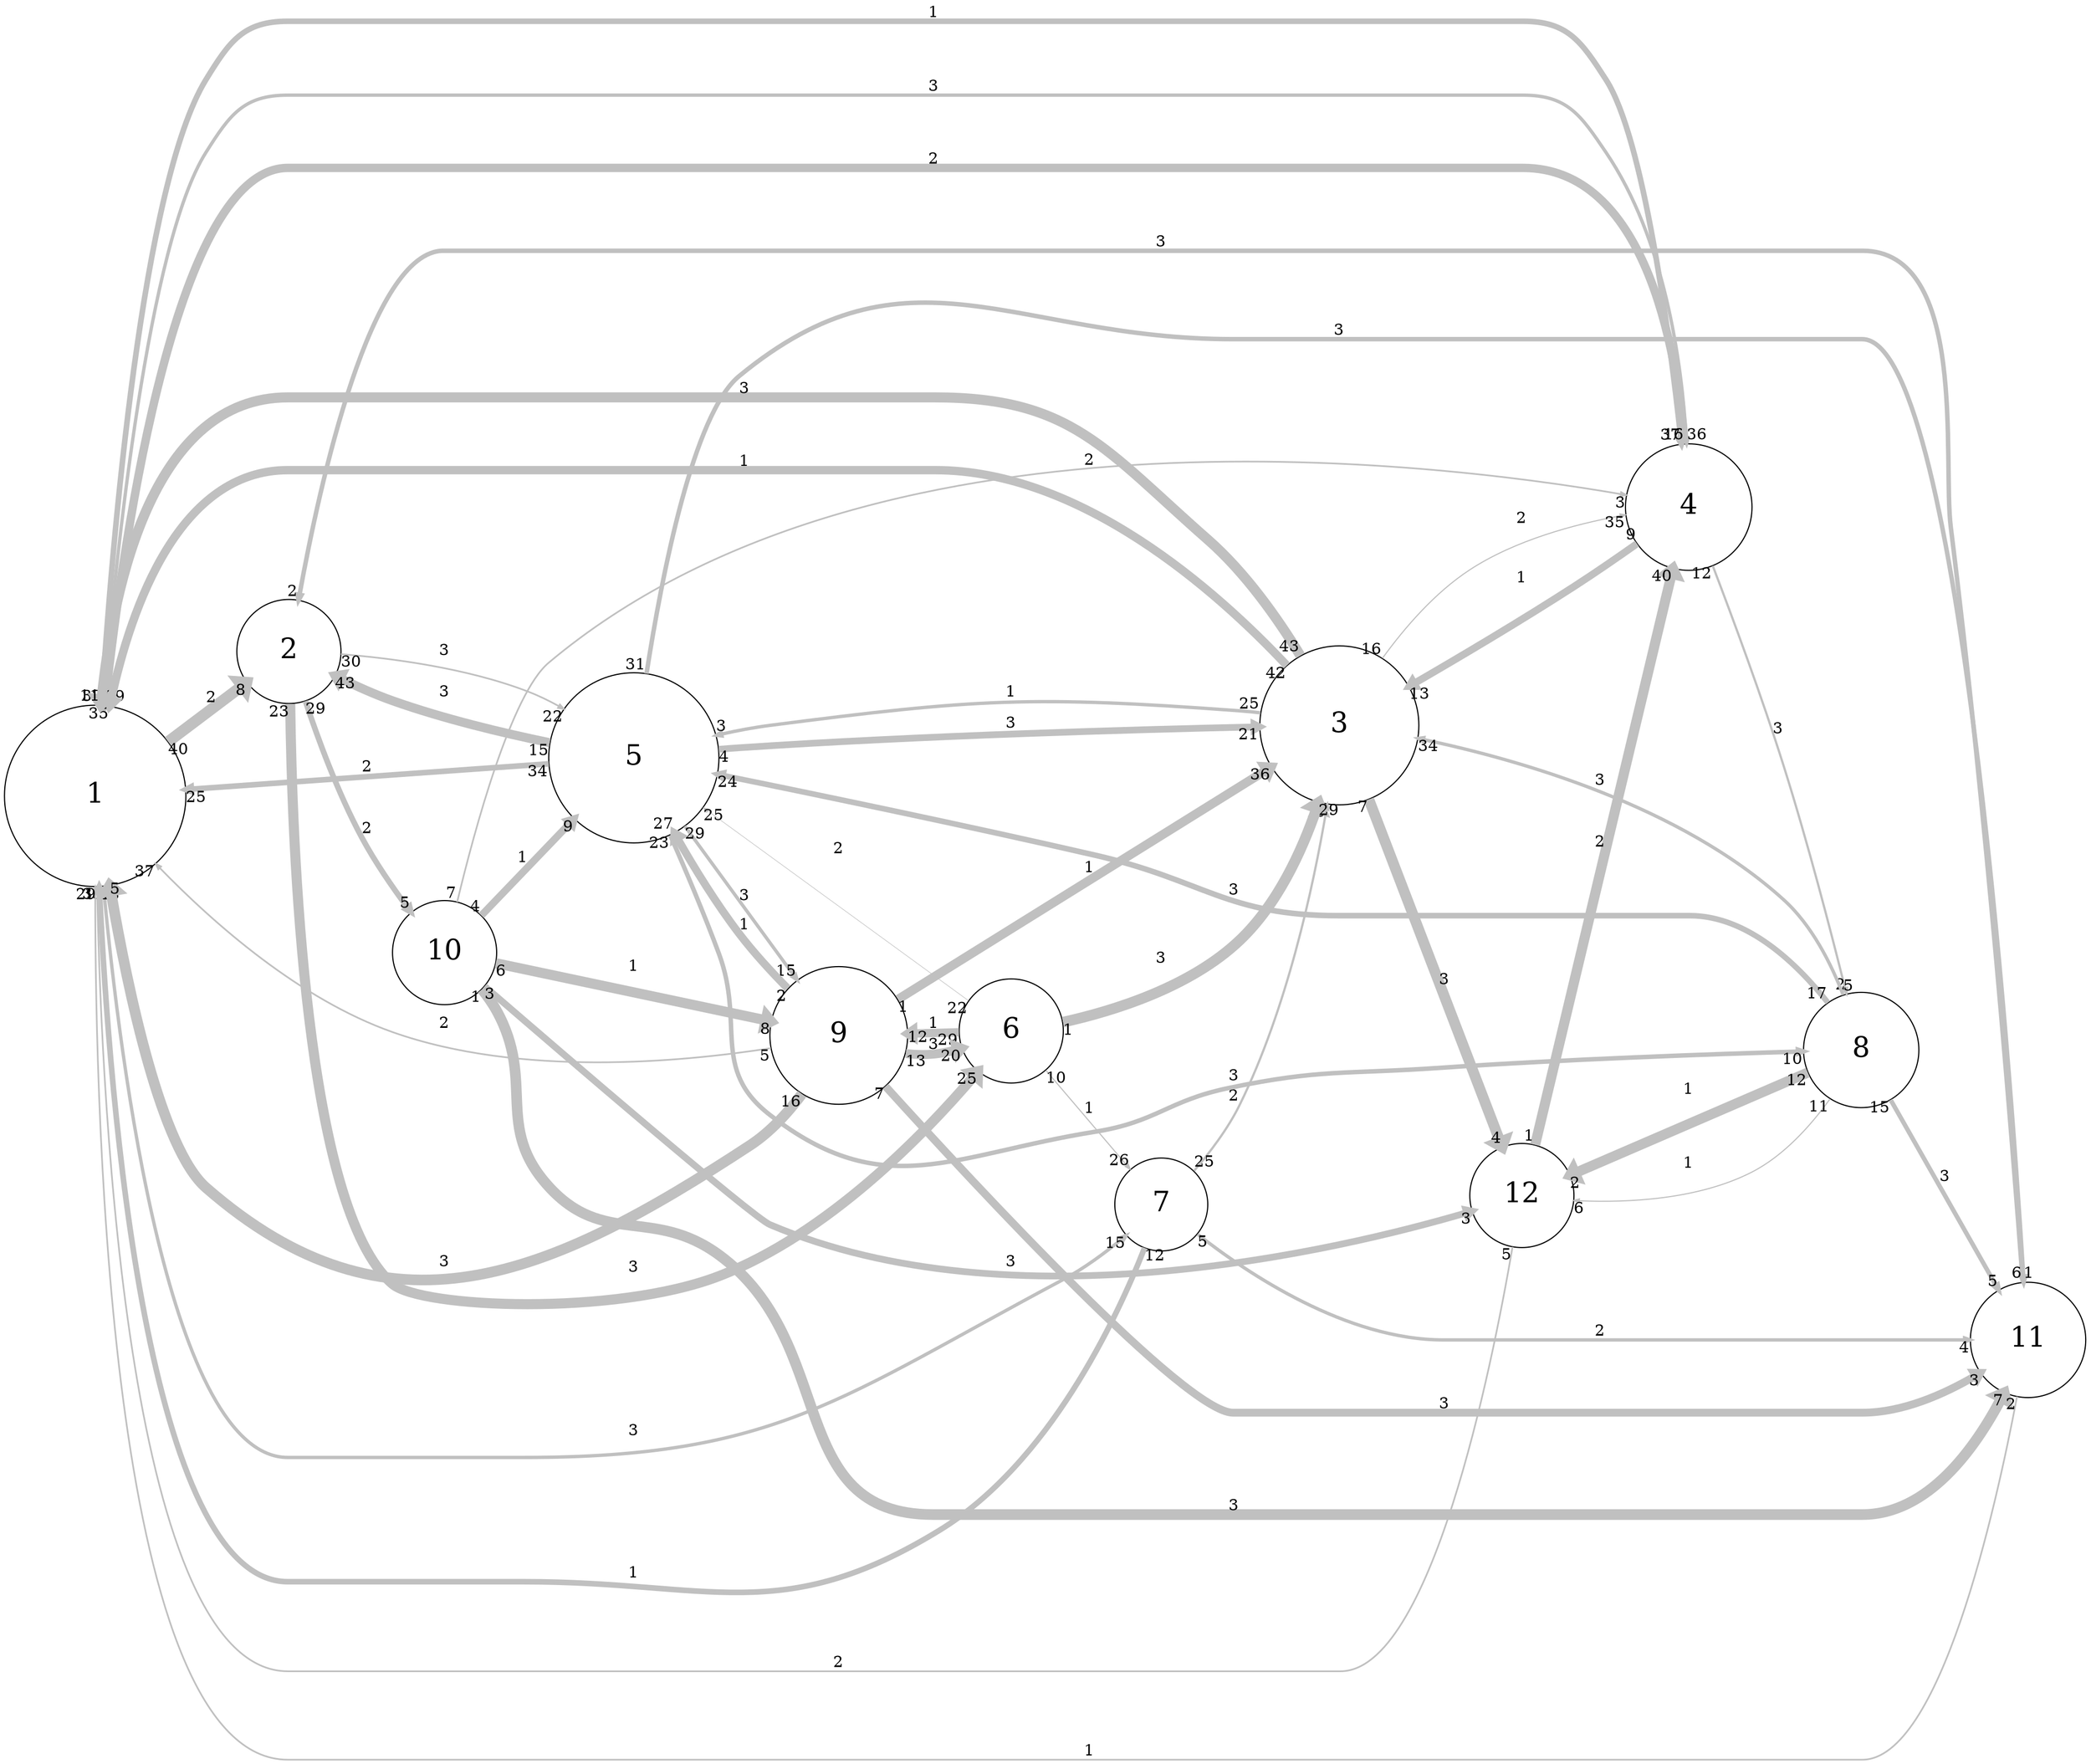 digraph "" {
	graph [bb="0,0,1825.2,1314.5",
		overlap=false,
		rankdir=LR,
		ratio=0.5,
		scale=1,
		splines=spline
	];
	node [fontsize=25,
		label="\N",
		shape=circle
	];
	edge [arrowsize=0.5,
		splines=true
	];
	0	[height=2.25,
		label=1,
		pos="81.159,631",
		width=2.25];
	1	[height=1.2955,
		label=2,
		pos="251.16,631",
		width=1.2955];
	0 -> 1	[key=0,
		capacity=2,
		color=grey,
		from_pd=39,
		head_lp="200.72,622.75",
		headlabel=8,
		label=2,
		lp="183.16,639.25",
		penwidth=10.0,
		pos="e,204.1,631 162.22,631 172.1,631 182.05,631 191.53,631",
		pt=1,
		tail_lp="168.97,622.75",
		taillabel=40,
		to_pd=7];
	3	[height=1.5682,
		label=4,
		pos="1477.2,846",
		width=1.5682];
	0 -> 3	[key=0,
		capacity=1,
		color=grey,
		from_pd=3,
		head_lp="1428.1,875.67",
		headlabel=37,
		label=1,
		lp="816.16,1250.2",
		penwidth=5.0,
		pos="e,1434.8,883.92 87.752,712.02 98.598,849.7 126.27,1122 179.78,1200 200.39,1230 213.73,1242 250.16,1242 250.16,1242 250.16,1242 1332.2,\
1242 1486.2,1242 1360.8,1048.9 1420.7,907 1422.8,902.15 1425.4,897.43 1428.3,892.9",
		pt=11,
		tail_lp="91.127,720.27",
		taillabel=4,
		to_pd=36];
	0 -> 3	[key=1,
		capacity=3,
		color=grey,
		from_pd=31,
		head_lp="1428.1,892.15",
		headlabel=36,
		label=3,
		lp="816.16,1306.2",
		penwidth=3.0,
		pos="e,1434.8,883.9 85.58,712.12 95.288,889.88 130.59,1298 250.16,1298 250.16,1298 250.16,1298 1332.2,1298 1376.3,1298 1385.8,1268.8 \
1402.5,1228 1429.7,1161.9 1393.1,972.89 1420.7,907 1423,901.63 1425.9,896.43 1429.2,891.47",
		pt=15,
		tail_lp="78.83,720.37",
		taillabel=32,
		to_pd=35];
	6	[height=1.1591,
		label=7,
		pos="1015.2,162",
		width=1.1591];
	0 -> 6	[key=0,
		capacity=3,
		color=grey,
		from_pd=32,
		head_lp="972.03,132.4",
		headlabel=15,
		label=3,
		lp="553.16,80.25",
		penwidth=3.0,
		pos="e,978.78,140.65 81.934,549.52 85.094,445.53 102.48,263.3 179.78,131 200.52,95.512 209.06,71 250.16,71 250.16,71 250.16,71 456.16,\
71 679.7,71 742.18,64.3 955.53,131 960.41,132.52 965.36,134.45 970.2,136.6",
		pt=15,
		tail_lp="75.184,541.27",
		taillabel=33,
		to_pd=14];
	4	[height=2.1136,
		label=5,
		pos="553.16,493",
		width=2.1136];
	1 -> 4	[key=0,
		capacity=3,
		color=grey,
		from_pd=29,
		head_lp="476.68,516.36",
		headlabel=22,
		label=3,
		lp="387.16,596.25",
		penwidth=1.5,
		pos="e,483.43,524.61 293.87,611.81 341.08,590.1 418.92,554.29 476.83,527.65",
		pt=18,
		tail_lp="300.62,603.56",
		taillabel=30,
		to_pd=21];
	5	[height=1.2955,
		label=6,
		pos="884.16,417",
		width=1.2955];
	1 -> 5	[key=0,
		capacity=3,
		color=grey,
		from_pd=22,
		head_lp="859.98,460.44",
		headlabel=25,
		label=3,
		lp="553.16,646.25",
		penwidth=9.0,
		pos="e,853.23,452.19 297.95,636.24 374.46,643.18 531.89,649.64 653.53,603 731.51,573.1 803.17,506.02 845.01,461.13",
		pt=3,
		tail_lp="304.7,627.99",
		taillabel=23,
		to_pd=24];
	9	[height=1.2955,
		label=10,
		pos="387.16,841",
		width=1.2955];
	1 -> 9	[key=0,
		capacity=2,
		color=grey,
		from_pd=28,
		head_lp="364.55,793.6",
		headlabel=5,
		label=2,
		lp="319.16,744.25",
		penwidth=5.0,
		pos="e,361.18,801.85 277.05,670.01 299.17,704.67 331.58,755.47 355.33,792.69",
		pt=11,
		tail_lp="270.3,678.26",
		taillabel=29,
		to_pd=4];
	3 -> 0	[key=0,
		capacity=2,
		color=grey,
		from_pd=15,
		head_lp="96.419,720.25",
		headlabel=39,
		label=2,
		lp="816.16,1194.2",
		penwidth=7.5,
		pos="e,89.669,712 1436.2,885.08 1430.5,892 1425.1,899.43 1420.7,907 1355.3,1020.9 1463.5,1189 1332.2,1189 1077.2,1189 1077.2,1189 1077.2,\
1189 924.71,1189 886.61,1186 734.16,1186 250.16,1186 250.16,1186 250.16,1186 154.71,1186 108.48,881.47 90.933,723.57",
		pt=6,
		tail_lp="1443,893.33",
		taillabel=16,
		to_pd=38];
	2	[height=1.9773,
		label=3,
		pos="1170.2,698",
		width=1.9773];
	3 -> 2	[key=0,
		capacity=1,
		color=grey,
		from_pd=8,
		head_lp="1248.3,690.22",
		headlabel=13,
		label=1,
		lp="1331.2,741.25",
		penwidth=6.5,
		pos="e,1241.6,698.47 1446.2,798.53 1429,775.26 1405.4,748.99 1377.8,733.5 1340,712.3 1292.7,703.14 1252.9,699.41",
		pt=8,
		tail_lp="1449.6,790.28",
		taillabel=9,
		to_pd=12];
	7	[height=1.4318,
		label=8,
		pos="1628.2,619",
		width=1.4318];
	3 -> 7	[key=0,
		capacity=3,
		color=grey,
		from_pd=11,
		head_lp="1604.7,671.86",
		headlabel=2,
		label=3,
		lp="1555.2,750.25",
		penwidth=2.0,
		pos="e,1601.4,663.61 1511.4,800.91 1526.2,780.44 1543.6,755.75 1558.5,733 1571.7,712.86 1585.6,690.23 1597.3,670.47",
		pt=17,
		tail_lp="1518.2,792.66",
		taillabel=12,
		to_pd=1];
	6 -> 0	[key=0,
		capacity=1,
		color=grey,
		from_pd=11,
		head_lp="99.781,542.22",
		headlabel=48,
		label=1,
		lp="553.16,153.25",
		penwidth=5.0,
		pos="e,93.031,550.47 973.96,153.95 948.6,149.55 915.09,145 885.16,145 250.16,145 250.16,145 250.16,145 167.56,145 116.59,398.95 94.684,\
539.71",
		pt=11,
		tail_lp="967.21,162.2",
		taillabel=12,
		to_pd=47];
	6 -> 2	[key=0,
		capacity=2,
		color=grey,
		from_pd=24,
		head_lp="1168.3,618.84",
		headlabel=19,
		label=2,
		lp="1078.2,283.25",
		penwidth=2.0,
		pos="e,1161.6,627.09 1039.8,196.01 1053.8,217.61 1070.9,246.65 1081.5,274.5 1125.7,390.11 1149.3,532.44 1160.6,619.14",
		pt=17,
		tail_lp="1033.1,204.26",
		taillabel=25,
		to_pd=18];
	10	[height=1.4318,
		label=11,
		pos="1773.2,259",
		width=1.4318];
	6 -> 10	[key=0,
		capacity=2,
		color=grey,
		from_pd=4,
		head_lp="1735.6,211.98",
		headlabel=4,
		label=2,
		lp="1399.2,171.25",
		penwidth=3.0,
		pos="e,1739,220.23 1057.1,162.41 1087.9,162.69 1131.2,163 1169.2,163 1169.2,163 1169.2,163 1629.2,163 1668.8,163 1705.8,188.77 1732.2,\
213.61",
		pt=15,
		tail_lp="1060.4,154.16",
		taillabel=5,
		to_pd=3];
	4 -> 0	[key=0,
		capacity=2,
		color=grey,
		from_pd=33,
		head_lp="141.16,576.53",
		headlabel=25,
		label=2,
		lp="319.16,507.25",
		penwidth=5.0,
		pos="e,147.91,584.78 477.5,483.77 436.42,480.97 384.92,481.25 340.52,493 274.6,510.45 206.84,547.49 157.26,578.8",
		pt=11,
		tail_lp="470.75,475.52",
		taillabel=34,
		to_pd=24];
	4 -> 1	[key=0,
		capacity=3,
		color=grey,
		from_pd=14,
		head_lp="269.29,582.91",
		headlabel=43,
		label=3,
		lp="387.16,535.25",
		penwidth=8.0,
		pos="e,276.04,591.16 476.98,492.75 434.54,495.56 381.88,504.21 340.52,527.5 317.61,540.4 297.92,561.65 282.98,581.54",
		pt=5,
		tail_lp="470.23,501",
		taillabel=15,
		to_pd=42];
	4 -> 2	[key=0,
		capacity=3,
		color=grey,
		from_pd=3,
		head_lp="1092.3,697.89",
		headlabel=21,
		label=3,
		lp="884.16,714.25",
		penwidth=6.0,
		pos="e,1099,706.14 595.5,556.45 615.65,582.92 641.98,611.88 671.8,631 799.36,712.78 983.14,714.37 1087.9,706.98",
		pt=9,
		tail_lp="592.13,564.7",
		taillabel=4,
		to_pd=20];
	4 -> 7	[key=0,
		capacity=3,
		color=grey,
		from_pd=22,
		head_lp="1577.2,583.67",
		headlabel=10,
		label=3,
		lp="1078.2,568.25",
		penwidth=4.0,
		pos="e,1583.9,591.92 627.86,509.58 706.76,526.42 835.88,551.34 948.78,561 951.77,561.26 952.53,561.01 955.53,561 1050.5,560.78 1074.2,\
560 1169.2,560 1169.2,560 1169.2,560 1478.2,560 1511.8,560 1546.8,573.13 1574.5,587",
		pt=13,
		tail_lp="634.61,501.33",
		taillabel=23,
		to_pd=9];
	8	[height=1.7045,
		label=9,
		pos="733.16,375",
		width=1.7045];
	4 -> 8	[key=0,
		capacity=3,
		color=grey,
		from_pd=28,
		head_lp="674.79,400.31",
		headlabel=15,
		label=3,
		lp="650.16,439.25",
		penwidth=3.0,
		pos="e,681.54,408.56 617.17,451.23 635.63,438.99 655.73,425.67 673.89,413.63",
		pt=15,
		tail_lp="623.92,459.48",
		taillabel=29,
		to_pd=14];
	4 -> 10	[key=0,
		capacity=3,
		color=grey,
		from_pd=30,
		head_lp="1755.8,200.79",
		headlabel=1,
		label=3,
		lp="1170.2,72.25",
		penwidth=4.0,
		pos="e,1759.2,209.04 581.32,422.15 596.96,387.34 619.04,346.27 646.78,315 712.4,241.03 915.29,64 1014.2,64 1014.2,64 1014.2,64 1629.2,\
64 1696.8,64 1736,141.33 1755.7,198.6",
		pt=13,
		tail_lp="588.07,413.9",
		taillabel=31,
		to_pd=0];
	5 -> 6	[key=0,
		capacity=1,
		color=grey,
		from_pd=9,
		head_lp="1002.2,207.21",
		headlabel=26,
		label=1,
		lp="952.16,298.25",
		penwidth=1.0,
		pos="e,995.46,198.96 906.17,375.46 929.98,328.4 968.58,252.1 992.61,204.61",
		pt=19,
		tail_lp="912.92,367.21",
		taillabel=10,
		to_pd=25];
	5 -> 4	[key=0,
		capacity=2,
		color=grey,
		from_pd=21,
		head_lp="635.29,484.43",
		headlabel=25,
		label=2,
		lp="733.16,480.25",
		penwidth=0.5,
		pos="e,628.54,480.31 839.7,431.77 825.41,436.34 809.37,441.18 794.52,445 741.55,458.61 681.18,470.66 634.2,479.27",
		pt=20,
		tail_lp="832.95,423.52",
		taillabel=22,
		to_pd=24];
	5 -> 2	[key=0,
		capacity=3,
		color=grey,
		from_pd=0,
		head_lp="1139.1,622.32",
		headlabel=29,
		label=3,
		lp="1015.2,499.25",
		penwidth=9.5,
		pos="e,1145.9,630.57 929.86,427.6 967.44,438.41 1020.7,458.37 1056.9,491.5 1094.8,526.2 1122.6,576.74 1141,619.13",
		pt=2,
		tail_lp="933.23,419.35",
		taillabel=1,
		to_pd=28];
	5 -> 8	[key=0,
		capacity=1,
		color=grey,
		from_pd=28,
		head_lp="801.15,371.57",
		headlabel=12,
		label=1,
		lp="816.16,394.25",
		penwidth=7.5,
		pos="e,794.4,379.82 842.92,394.56 835.33,391.06 827.33,387.83 819.53,385.5 815.15,384.19 810.6,383.04 805.97,382.03",
		pt=6,
		tail_lp="836.17,386.31",
		taillabel=29,
		to_pd=11];
	9 -> 3	[key=0,
		capacity=2,
		color=grey,
		from_pd=6,
		head_lp="1416.9,837.49",
		headlabel=3,
		label=2,
		lp="952.16,851.25",
		penwidth=1.5,
		pos="e,1420.3,845.74 434.21,841.21 606.71,842 1214.8,844.8 1413.1,845.71",
		pt=18,
		tail_lp="437.59,832.96",
		taillabel=7,
		to_pd=2];
	9 -> 4	[key=0,
		capacity=1,
		color=grey,
		from_pd=3,
		head_lp="510.18,566.55",
		headlabel=9,
		label=1,
		lp="455.16,686.25",
		penwidth=6.5,
		pos="e,513.55,558.3 404.58,797.3 421.41,753.59 449.03,684.72 477.07,627 486.45,607.68 497.36,587.26 507.91,568.34",
		pt=8,
		tail_lp="401.21,789.05",
		taillabel=4,
		to_pd=8];
	11	[height=1.2955,
		label=12,
		pos="1331.2,951",
		width=1.2955];
	9 -> 11	[key=0,
		capacity=3,
		color=grey,
		from_pd=2,
		head_lp="1280.9,938.86",
		headlabel=3,
		label=3,
		lp="884.16,920.25",
		penwidth=6.0,
		pos="e,1284.3,947.11 433.27,849.94 439.48,851.05 445.78,852.1 451.78,853 760.26,899.23 1132.7,933.84 1273,946.13",
		pt=9,
		tail_lp="436.65,858.19",
		taillabel=3,
		to_pd=2];
	9 -> 8	[key=0,
		capacity=1,
		color=grey,
		from_pd=5,
		head_lp="691.17,408.54",
		headlabel=8,
		label=1,
		lp="553.16,806.25",
		penwidth=9.0,
		pos="e,687.8,416.79 430.77,823.2 485.98,797.79 580.88,745.66 629.25,670 685.01,582.78 625.63,533.65 671.8,441 674.3,435.97 677.31,431.04 \
680.62,426.28",
		pt=3,
		tail_lp="434.14,814.95",
		taillabel=6,
		to_pd=7];
	9 -> 10	[key=0,
		capacity=3,
		color=grey,
		from_pd=0,
		head_lp="1765.1,319.01",
		headlabel=7,
		label=3,
		lp="1078.2,1070.2",
		penwidth=9.5,
		pos="e,1768.4,310.76 422.94,871.6 470.42,911.9 559.63,982.5 646.78,1024 820.16,1106.5 885.14,1062 1077.2,1062 1077.2,1062 1077.2,1062 \
1629.2,1062 1704.1,1062 1752.9,513.28 1767.5,323.03",
		pt=2,
		tail_lp="419.57,863.35",
		taillabel=1,
		to_pd=6];
	2 -> 0	[key=0,
		capacity=1,
		color=grey,
		from_pd=41,
		head_lp="97.057,703.46",
		headlabel=35,
		label=1,
		lp="650.16,954.25",
		penwidth=7.5,
		pos="e,90.307,711.71 1129.8,756.98 1088.1,813.87 1016.3,896.56 930.8,933 816.33,981.77 775.58,946 651.16,946 250.16,946 250.16,946 250.16,\
946 148.27,946 107.96,816.1 92.159,723.14",
		pt=6,
		tail_lp="1123.1,765.23",
		taillabel=42,
		to_pd=34];
	2 -> 0	[key=1,
		capacity=3,
		color=grey,
		from_pd=42,
		head_lp="161.31,674.64",
		headlabel=11,
		label=3,
		lp="650.16,790.25",
		penwidth=9.0,
		pos="e,154.56,666.39 1101.1,716.86 976.76,748.76 704.64,806.66 477.07,772 365.2,754.96 243.59,706.63 165.31,671.29",
		pt=3,
		tail_lp="1094.4,725.11",
		taillabel=43,
		to_pd=10];
	2 -> 3	[key=0,
		capacity=2,
		color=grey,
		from_pd=15,
		head_lp="1419,813.3",
		headlabel=35,
		label=2,
		lp="1331.2,804.25",
		penwidth=1.0,
		pos="e,1425.8,821.55 1234.7,728.85 1289.5,755.41 1367.7,793.38 1420.1,818.82",
		pt=19,
		tail_lp="1241.5,720.6",
		taillabel=16,
		to_pd=34];
	2 -> 4	[key=0,
		capacity=1,
		color=grey,
		from_pd=24,
		head_lp="604.8,560.64",
		headlabel=3,
		label=1,
		lp="884.16,669.25",
		penwidth=3.0,
		pos="e,601.42,552.39 1099.3,688.44 975.63,670.68 724.14,630.54 646.78,588 632.95,580.39 619.88,570.05 608.16,558.98",
		pt=15,
		tail_lp="1092.5,680.19",
		taillabel=25,
		to_pd=2];
	2 -> 11	[key=0,
		capacity=3,
		color=grey,
		from_pd=6,
		head_lp="1308.7,903.31",
		headlabel=4,
		label=3,
		lp="1263.2,855.25",
		penwidth=9.5,
		pos="e,1305.4,911.56 1208.8,757.96 1236.3,801.64 1273.1,860.13 1298.9,901.24",
		pt=2,
		tail_lp="1205.5,766.21",
		taillabel=7,
		to_pd=3];
	11 -> 0	[key=0,
		capacity=2,
		color=grey,
		from_pd=4,
		head_lp="76.839,720.56",
		headlabel=29,
		label=2,
		lp="733.16,1018.2",
		penwidth=1.5,
		pos="e,83.589,712.31 1285.3,960.94 1205.3,977.76 1032.6,1010 885.16,1010 250.16,1010 250.16,1010 250.16,1010 123.62,1010 91.648,831.23 \
84.036,719.25",
		pt=18,
		tail_lp="1281.9,969.19",
		taillabel=5,
		to_pd=28];
	11 -> 3	[key=0,
		capacity=2,
		color=grey,
		from_pd=0,
		head_lp="1424.2,870.7",
		headlabel=40,
		label=2,
		lp="1399.2,909.25",
		penwidth=9.0,
		pos="e,1431,878.95 1369.2,923.96 1385.1,912.37 1404,898.6 1421.5,885.88",
		pt=3,
		tail_lp="1372.6,915.71",
		taillabel=1,
		to_pd=39];
	7 -> 4	[key=0,
		capacity=3,
		color=grey,
		from_pd=16,
		head_lp="571.97,412.96",
		headlabel=24,
		label=3,
		lp="1078.2,321.25",
		penwidth=5.0,
		pos="e,578.72,421.21 1624.8,567.09 1617.8,479.79 1589.8,313 1478.2,313 951.16,313 951.16,313 951.16,313 940.56,313 690.79,294.48 671.8,\
305 630.74,327.74 602.11,371.44 583.39,411",
		pt=11,
		tail_lp="1618.1,558.84",
		taillabel=17,
		to_pd=23];
	7 -> 2	[key=0,
		capacity=3,
		color=grey,
		from_pd=4,
		head_lp="1247.2,677.75",
		headlabel=34,
		label=3,
		lp="1399.2,666.25",
		penwidth=3.0,
		pos="e,1240.4,686 1577,627.69 1497.9,641.39 1343.5,668.15 1249.6,684.41",
		pt=15,
		tail_lp="1573.6,619.44",
		taillabel=5,
		to_pd=33];
	7 -> 11	[key=0,
		capacity=1,
		color=grey,
		from_pd=11,
		head_lp="1381.3,946.12",
		headlabel=2,
		label=1,
		lp="1477.2,960.25",
		penwidth=9.0,
		pos="e,1377.9,954.37 1625.8,670.71 1621.1,736.6 1602.7,849.34 1533.6,911 1494.7,945.71 1434.5,953.82 1390,954.39",
		pt=3,
		tail_lp="1619,678.96",
		taillabel=12,
		to_pd=1];
	7 -> 11	[key=1,
		capacity=1,
		color=grey,
		from_pd=10,
		head_lp="1342.5,898.41",
		headlabel=6,
		label=1,
		lp="1477.2,772.25",
		penwidth=1.0,
		pos="e,1345.9,906.66 1581.8,641.93 1536.1,666.88 1466.2,710.51 1420.7,764.5 1386.6,805 1362.4,860.86 1348,900.87",
		pt=19,
		tail_lp="1575,650.18",
		taillabel=11,
		to_pd=5];
	7 -> 10	[key=0,
		capacity=3,
		color=grey,
		from_pd=14,
		head_lp="1749.7,315.25",
		headlabel=5,
		label=3,
		lp="1701.2,447.25",
		penwidth=4.0,
		pos="e,1753.1,307 1648.1,571.19 1674.2,505.57 1721,387.69 1749.1,317.07",
		pt=13,
		tail_lp="1641.4,562.94",
		taillabel=15,
		to_pd=4];
	8 -> 0	[key=0,
		capacity=3,
		color=grey,
		from_pd=15,
		head_lp="91.135,542.51",
		headlabel=5,
		label=3,
		lp="387.16,355.25",
		penwidth=9.5,
		pos="e,94.51,550.76 673.19,361 638.7,354 594.2,347 554.16,347 250.16,347 250.16,347 250.16,347 159.38,347 116.62,455.81 97.207,538.73",
		pt=2,
		tail_lp="666.44,352.75",
		taillabel=16,
		to_pd=4];
	8 -> 0	[key=1,
		capacity=2,
		color=grey,
		from_pd=4,
		head_lp="90.278,559.38",
		headlabel=37,
		label=2,
		lp="387.16,217.25",
		penwidth=1.5,
		pos="e,97.028,551.13 690.94,330.52 640.67,281.34 550.66,209 456.16,209 250.16,209 250.16,209 250.16,209 178.67,209 124.17,420.71 98.456,\
544.22",
		pt=18,
		tail_lp="687.56,322.27",
		taillabel=5,
		to_pd=36];
	8 -> 4	[key=0,
		capacity=1,
		color=grey,
		from_pd=1,
		head_lp="601.33,431.37",
		headlabel=27,
		label=1,
		lp="650.16,419.25",
		penwidth=7.0,
		pos="e,608.08,439.62 675.26,395.53 665.47,399.93 655.62,404.95 646.78,410.5 636.59,416.9 626.44,424.44 616.78,432.32",
		pt=7,
		tail_lp="671.88,387.28",
		taillabel=2,
		to_pd=26];
	8 -> 5	[key=0,
		capacity=3,
		color=grey,
		from_pd=12,
		head_lp="831.16,399.95",
		headlabel=20,
		label=3,
		lp="816.16,412.25",
		penwidth=8.0,
		pos="e,837.91,408.2 791.45,395.57 798.59,397.87 805.83,400.07 812.78,402 817.2,403.22 821.79,404.4 826.41,405.53",
		pt=5,
		tail_lp="798.2,387.32",
		taillabel=13,
		to_pd=19];
	8 -> 2	[key=0,
		capacity=1,
		color=grey,
		from_pd=0,
		head_lp="1122.1,643.71",
		headlabel=36,
		label=1,
		lp="952.16,557.25",
		penwidth=8.0,
		pos="e,1115.3,651.96 776.19,418.5 794.32,436.27 816.22,456.49 837.52,473 938.69,551.42 977.65,551.21 1081.5,626 1089.7,631.85 1098,638.22 \
1106.2,644.67",
		pt=5,
		tail_lp="779.57,426.75",
		taillabel=1,
		to_pd=35];
	8 -> 10	[key=0,
		capacity=3,
		color=grey,
		from_pd=6,
		head_lp="1717.8,250.75",
		headlabel=3,
		label=3,
		lp="1263.2,267.25",
		penwidth=7.0,
		pos="e,1721.2,259 769.65,325.47 796.72,293.94 837.1,259 883.16,259 883.16,259 883.16,259 1629.2,259 1655.5,259 1684.6,259 1709.6,259",
		pt=7,
		tail_lp="766.28,317.22",
		taillabel=7,
		to_pd=2];
	10 -> 0	[key=0,
		capacity=1,
		color=grey,
		from_pd=1,
		head_lp="83.374,541.55",
		headlabel=1,
		label=1,
		lp="952.16,8.25",
		penwidth=1.5,
		pos="e,86.749,549.8 1766.8,207.52 1755.7,131.99 1723,0 1629.2,0 250.16,0 250.16,0 250.16,0 139.18,0 99.69,369.07 87.251,542.69",
		pt=18,
		tail_lp="1763.4,199.27",
		taillabel=2,
		to_pd=0];
	10 -> 1	[key=0,
		capacity=3,
		color=grey,
		from_pd=5,
		head_lp="251.44,685.82",
		headlabel=2,
		label=3,
		lp="1015.2,1134.2",
		penwidth=4.0,
		pos="e,254.82,677.57 1767.2,310.34 1756.6,418.17 1730.6,676.12 1704.5,892 1698.6,941 1738.7,1126 1629.2,1126 386.16,1126 386.16,1126 \
386.16,1126 296.41,1126 264.91,818.95 255.58,688.51",
		pt=13,
		tail_lp="1770.5,318.59",
		taillabel=6,
		to_pd=1];
}
